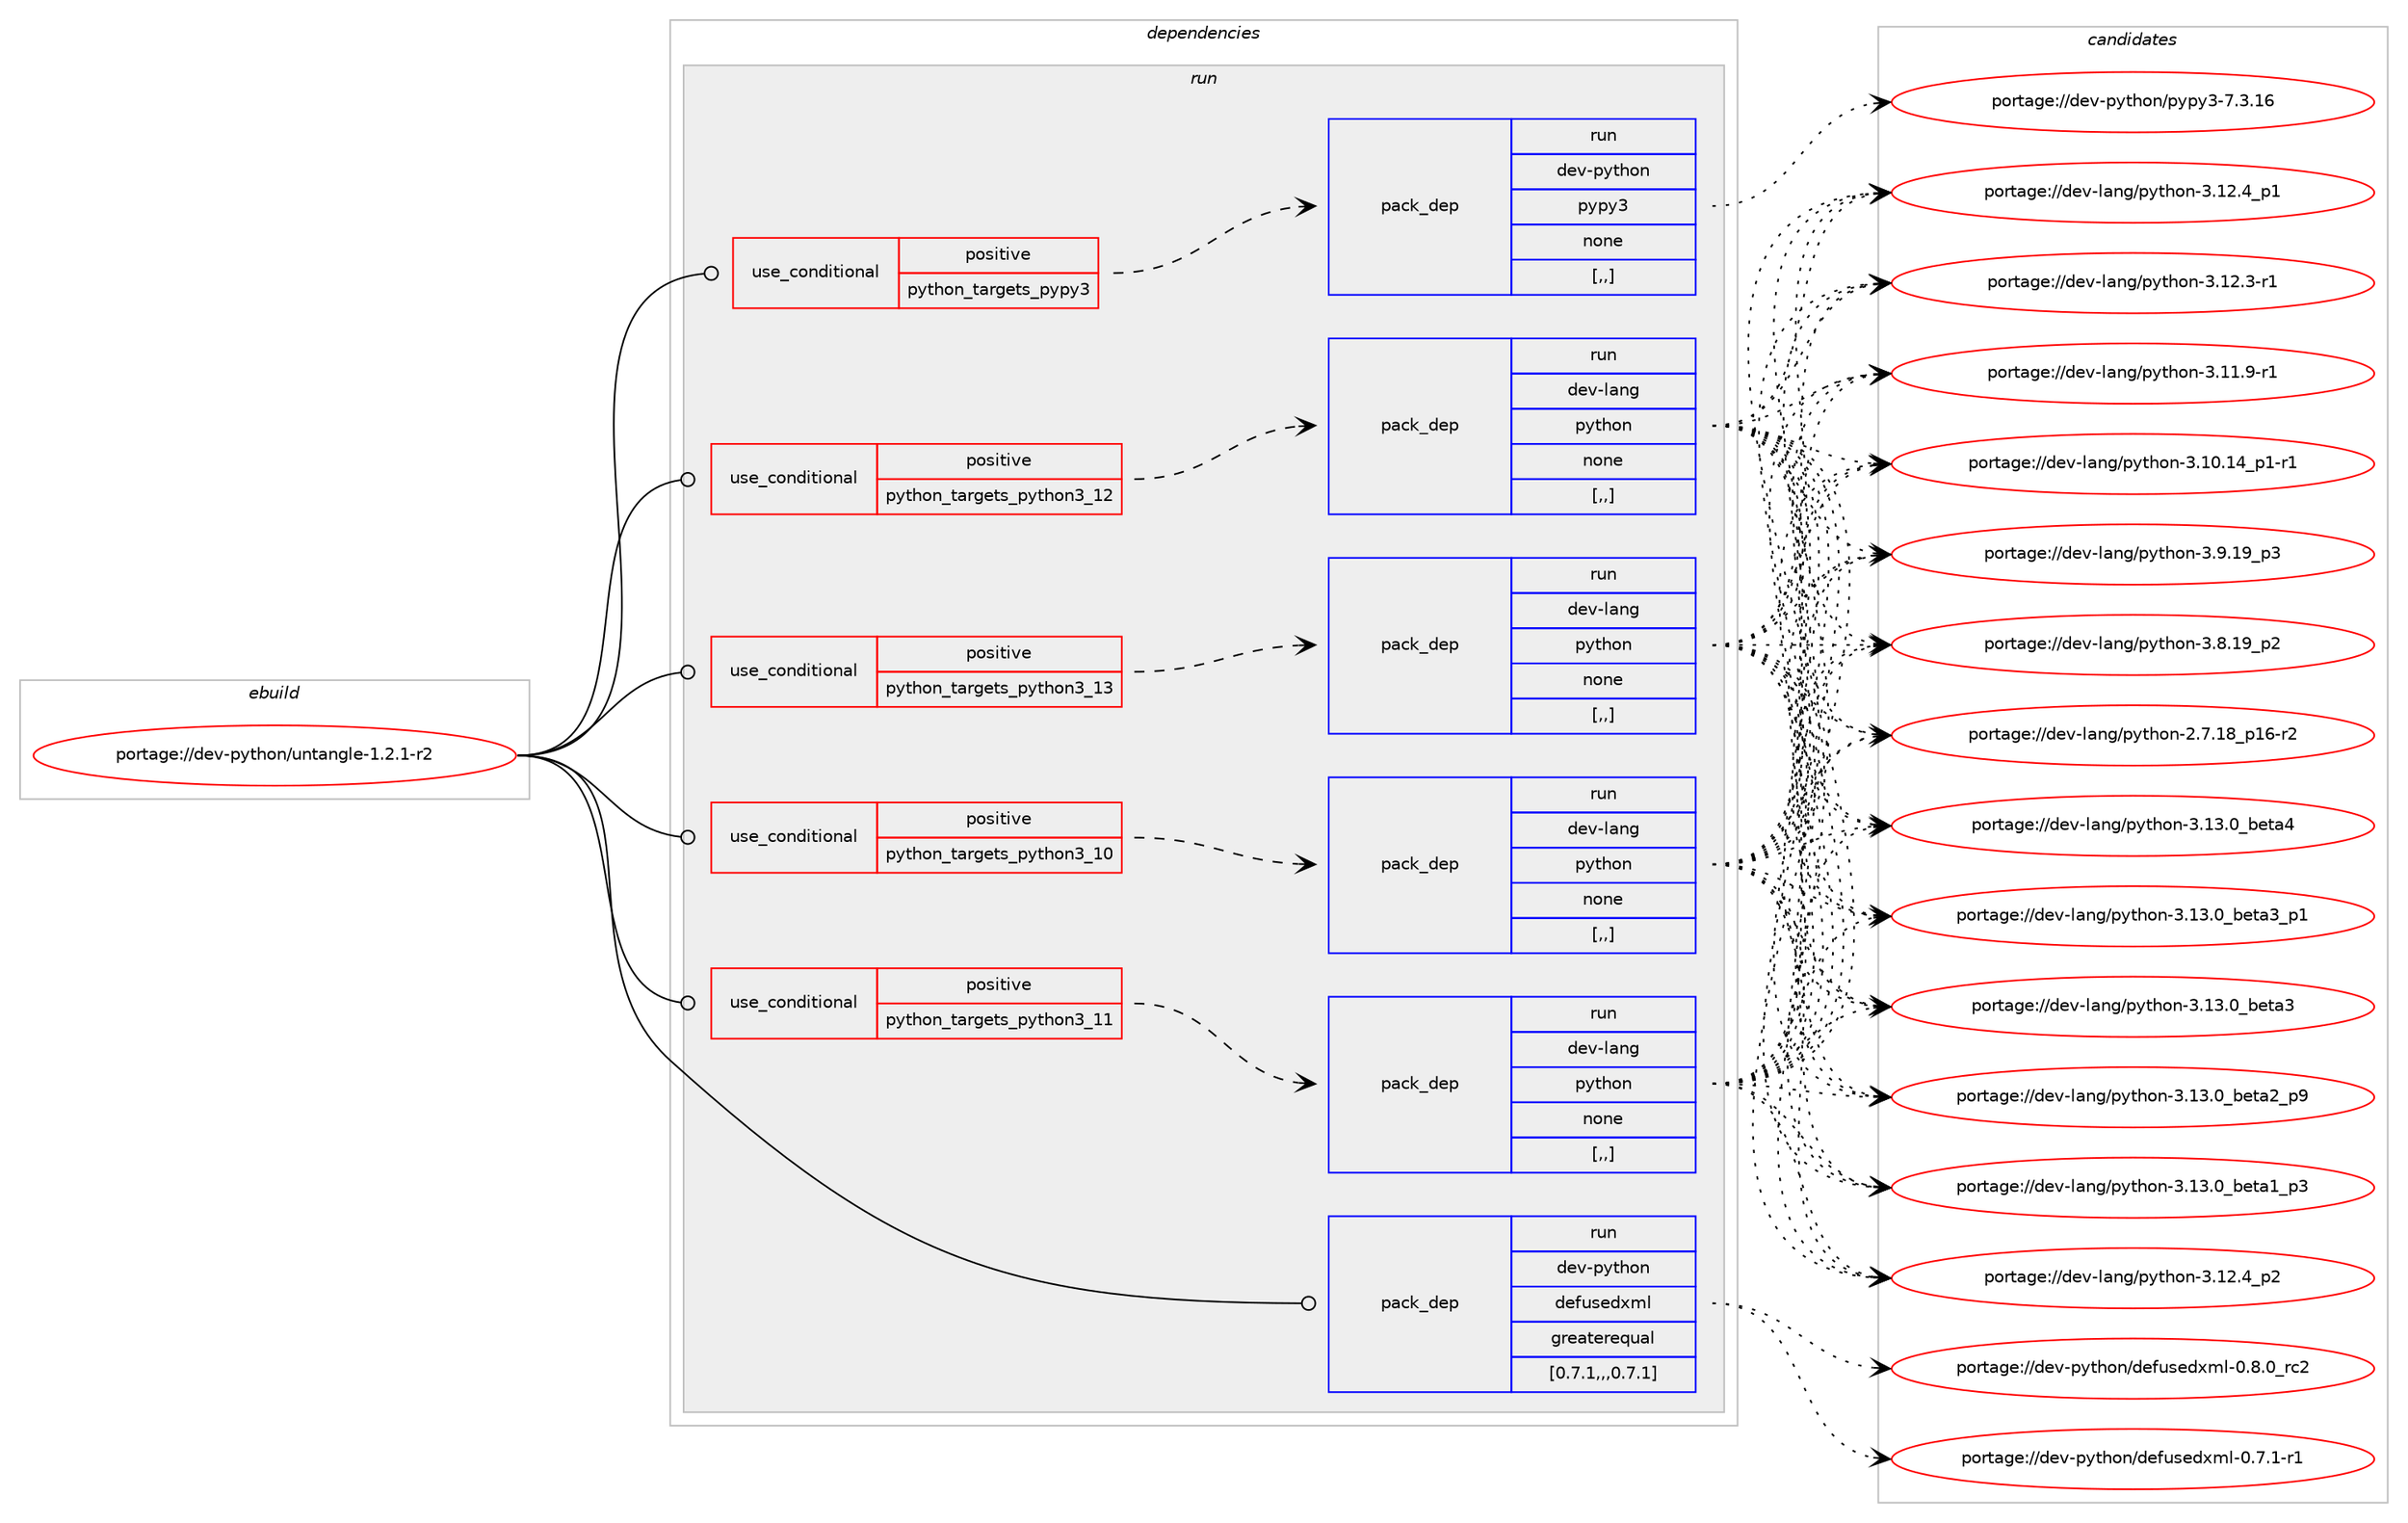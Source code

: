 digraph prolog {

# *************
# Graph options
# *************

newrank=true;
concentrate=true;
compound=true;
graph [rankdir=LR,fontname=Helvetica,fontsize=10,ranksep=1.5];#, ranksep=2.5, nodesep=0.2];
edge  [arrowhead=vee];
node  [fontname=Helvetica,fontsize=10];

# **********
# The ebuild
# **********

subgraph cluster_leftcol {
color=gray;
label=<<i>ebuild</i>>;
id [label="portage://dev-python/untangle-1.2.1-r2", color=red, width=4, href="../dev-python/untangle-1.2.1-r2.svg"];
}

# ****************
# The dependencies
# ****************

subgraph cluster_midcol {
color=gray;
label=<<i>dependencies</i>>;
subgraph cluster_compile {
fillcolor="#eeeeee";
style=filled;
label=<<i>compile</i>>;
}
subgraph cluster_compileandrun {
fillcolor="#eeeeee";
style=filled;
label=<<i>compile and run</i>>;
}
subgraph cluster_run {
fillcolor="#eeeeee";
style=filled;
label=<<i>run</i>>;
subgraph cond40977 {
dependency166974 [label=<<TABLE BORDER="0" CELLBORDER="1" CELLSPACING="0" CELLPADDING="4"><TR><TD ROWSPAN="3" CELLPADDING="10">use_conditional</TD></TR><TR><TD>positive</TD></TR><TR><TD>python_targets_pypy3</TD></TR></TABLE>>, shape=none, color=red];
subgraph pack124724 {
dependency166975 [label=<<TABLE BORDER="0" CELLBORDER="1" CELLSPACING="0" CELLPADDING="4" WIDTH="220"><TR><TD ROWSPAN="6" CELLPADDING="30">pack_dep</TD></TR><TR><TD WIDTH="110">run</TD></TR><TR><TD>dev-python</TD></TR><TR><TD>pypy3</TD></TR><TR><TD>none</TD></TR><TR><TD>[,,]</TD></TR></TABLE>>, shape=none, color=blue];
}
dependency166974:e -> dependency166975:w [weight=20,style="dashed",arrowhead="vee"];
}
id:e -> dependency166974:w [weight=20,style="solid",arrowhead="odot"];
subgraph cond40978 {
dependency166976 [label=<<TABLE BORDER="0" CELLBORDER="1" CELLSPACING="0" CELLPADDING="4"><TR><TD ROWSPAN="3" CELLPADDING="10">use_conditional</TD></TR><TR><TD>positive</TD></TR><TR><TD>python_targets_python3_10</TD></TR></TABLE>>, shape=none, color=red];
subgraph pack124725 {
dependency166977 [label=<<TABLE BORDER="0" CELLBORDER="1" CELLSPACING="0" CELLPADDING="4" WIDTH="220"><TR><TD ROWSPAN="6" CELLPADDING="30">pack_dep</TD></TR><TR><TD WIDTH="110">run</TD></TR><TR><TD>dev-lang</TD></TR><TR><TD>python</TD></TR><TR><TD>none</TD></TR><TR><TD>[,,]</TD></TR></TABLE>>, shape=none, color=blue];
}
dependency166976:e -> dependency166977:w [weight=20,style="dashed",arrowhead="vee"];
}
id:e -> dependency166976:w [weight=20,style="solid",arrowhead="odot"];
subgraph cond40979 {
dependency166978 [label=<<TABLE BORDER="0" CELLBORDER="1" CELLSPACING="0" CELLPADDING="4"><TR><TD ROWSPAN="3" CELLPADDING="10">use_conditional</TD></TR><TR><TD>positive</TD></TR><TR><TD>python_targets_python3_11</TD></TR></TABLE>>, shape=none, color=red];
subgraph pack124726 {
dependency166979 [label=<<TABLE BORDER="0" CELLBORDER="1" CELLSPACING="0" CELLPADDING="4" WIDTH="220"><TR><TD ROWSPAN="6" CELLPADDING="30">pack_dep</TD></TR><TR><TD WIDTH="110">run</TD></TR><TR><TD>dev-lang</TD></TR><TR><TD>python</TD></TR><TR><TD>none</TD></TR><TR><TD>[,,]</TD></TR></TABLE>>, shape=none, color=blue];
}
dependency166978:e -> dependency166979:w [weight=20,style="dashed",arrowhead="vee"];
}
id:e -> dependency166978:w [weight=20,style="solid",arrowhead="odot"];
subgraph cond40980 {
dependency166980 [label=<<TABLE BORDER="0" CELLBORDER="1" CELLSPACING="0" CELLPADDING="4"><TR><TD ROWSPAN="3" CELLPADDING="10">use_conditional</TD></TR><TR><TD>positive</TD></TR><TR><TD>python_targets_python3_12</TD></TR></TABLE>>, shape=none, color=red];
subgraph pack124727 {
dependency166981 [label=<<TABLE BORDER="0" CELLBORDER="1" CELLSPACING="0" CELLPADDING="4" WIDTH="220"><TR><TD ROWSPAN="6" CELLPADDING="30">pack_dep</TD></TR><TR><TD WIDTH="110">run</TD></TR><TR><TD>dev-lang</TD></TR><TR><TD>python</TD></TR><TR><TD>none</TD></TR><TR><TD>[,,]</TD></TR></TABLE>>, shape=none, color=blue];
}
dependency166980:e -> dependency166981:w [weight=20,style="dashed",arrowhead="vee"];
}
id:e -> dependency166980:w [weight=20,style="solid",arrowhead="odot"];
subgraph cond40981 {
dependency166982 [label=<<TABLE BORDER="0" CELLBORDER="1" CELLSPACING="0" CELLPADDING="4"><TR><TD ROWSPAN="3" CELLPADDING="10">use_conditional</TD></TR><TR><TD>positive</TD></TR><TR><TD>python_targets_python3_13</TD></TR></TABLE>>, shape=none, color=red];
subgraph pack124728 {
dependency166983 [label=<<TABLE BORDER="0" CELLBORDER="1" CELLSPACING="0" CELLPADDING="4" WIDTH="220"><TR><TD ROWSPAN="6" CELLPADDING="30">pack_dep</TD></TR><TR><TD WIDTH="110">run</TD></TR><TR><TD>dev-lang</TD></TR><TR><TD>python</TD></TR><TR><TD>none</TD></TR><TR><TD>[,,]</TD></TR></TABLE>>, shape=none, color=blue];
}
dependency166982:e -> dependency166983:w [weight=20,style="dashed",arrowhead="vee"];
}
id:e -> dependency166982:w [weight=20,style="solid",arrowhead="odot"];
subgraph pack124729 {
dependency166984 [label=<<TABLE BORDER="0" CELLBORDER="1" CELLSPACING="0" CELLPADDING="4" WIDTH="220"><TR><TD ROWSPAN="6" CELLPADDING="30">pack_dep</TD></TR><TR><TD WIDTH="110">run</TD></TR><TR><TD>dev-python</TD></TR><TR><TD>defusedxml</TD></TR><TR><TD>greaterequal</TD></TR><TR><TD>[0.7.1,,,0.7.1]</TD></TR></TABLE>>, shape=none, color=blue];
}
id:e -> dependency166984:w [weight=20,style="solid",arrowhead="odot"];
}
}

# **************
# The candidates
# **************

subgraph cluster_choices {
rank=same;
color=gray;
label=<<i>candidates</i>>;

subgraph choice124724 {
color=black;
nodesep=1;
choice10010111845112121116104111110471121211121215145554651464954 [label="portage://dev-python/pypy3-7.3.16", color=red, width=4,href="../dev-python/pypy3-7.3.16.svg"];
dependency166975:e -> choice10010111845112121116104111110471121211121215145554651464954:w [style=dotted,weight="100"];
}
subgraph choice124725 {
color=black;
nodesep=1;
choice1001011184510897110103471121211161041111104551464951464895981011169752 [label="portage://dev-lang/python-3.13.0_beta4", color=red, width=4,href="../dev-lang/python-3.13.0_beta4.svg"];
choice10010111845108971101034711212111610411111045514649514648959810111697519511249 [label="portage://dev-lang/python-3.13.0_beta3_p1", color=red, width=4,href="../dev-lang/python-3.13.0_beta3_p1.svg"];
choice1001011184510897110103471121211161041111104551464951464895981011169751 [label="portage://dev-lang/python-3.13.0_beta3", color=red, width=4,href="../dev-lang/python-3.13.0_beta3.svg"];
choice10010111845108971101034711212111610411111045514649514648959810111697509511257 [label="portage://dev-lang/python-3.13.0_beta2_p9", color=red, width=4,href="../dev-lang/python-3.13.0_beta2_p9.svg"];
choice10010111845108971101034711212111610411111045514649514648959810111697499511251 [label="portage://dev-lang/python-3.13.0_beta1_p3", color=red, width=4,href="../dev-lang/python-3.13.0_beta1_p3.svg"];
choice100101118451089711010347112121116104111110455146495046529511250 [label="portage://dev-lang/python-3.12.4_p2", color=red, width=4,href="../dev-lang/python-3.12.4_p2.svg"];
choice100101118451089711010347112121116104111110455146495046529511249 [label="portage://dev-lang/python-3.12.4_p1", color=red, width=4,href="../dev-lang/python-3.12.4_p1.svg"];
choice100101118451089711010347112121116104111110455146495046514511449 [label="portage://dev-lang/python-3.12.3-r1", color=red, width=4,href="../dev-lang/python-3.12.3-r1.svg"];
choice100101118451089711010347112121116104111110455146494946574511449 [label="portage://dev-lang/python-3.11.9-r1", color=red, width=4,href="../dev-lang/python-3.11.9-r1.svg"];
choice100101118451089711010347112121116104111110455146494846495295112494511449 [label="portage://dev-lang/python-3.10.14_p1-r1", color=red, width=4,href="../dev-lang/python-3.10.14_p1-r1.svg"];
choice100101118451089711010347112121116104111110455146574649579511251 [label="portage://dev-lang/python-3.9.19_p3", color=red, width=4,href="../dev-lang/python-3.9.19_p3.svg"];
choice100101118451089711010347112121116104111110455146564649579511250 [label="portage://dev-lang/python-3.8.19_p2", color=red, width=4,href="../dev-lang/python-3.8.19_p2.svg"];
choice100101118451089711010347112121116104111110455046554649569511249544511450 [label="portage://dev-lang/python-2.7.18_p16-r2", color=red, width=4,href="../dev-lang/python-2.7.18_p16-r2.svg"];
dependency166977:e -> choice1001011184510897110103471121211161041111104551464951464895981011169752:w [style=dotted,weight="100"];
dependency166977:e -> choice10010111845108971101034711212111610411111045514649514648959810111697519511249:w [style=dotted,weight="100"];
dependency166977:e -> choice1001011184510897110103471121211161041111104551464951464895981011169751:w [style=dotted,weight="100"];
dependency166977:e -> choice10010111845108971101034711212111610411111045514649514648959810111697509511257:w [style=dotted,weight="100"];
dependency166977:e -> choice10010111845108971101034711212111610411111045514649514648959810111697499511251:w [style=dotted,weight="100"];
dependency166977:e -> choice100101118451089711010347112121116104111110455146495046529511250:w [style=dotted,weight="100"];
dependency166977:e -> choice100101118451089711010347112121116104111110455146495046529511249:w [style=dotted,weight="100"];
dependency166977:e -> choice100101118451089711010347112121116104111110455146495046514511449:w [style=dotted,weight="100"];
dependency166977:e -> choice100101118451089711010347112121116104111110455146494946574511449:w [style=dotted,weight="100"];
dependency166977:e -> choice100101118451089711010347112121116104111110455146494846495295112494511449:w [style=dotted,weight="100"];
dependency166977:e -> choice100101118451089711010347112121116104111110455146574649579511251:w [style=dotted,weight="100"];
dependency166977:e -> choice100101118451089711010347112121116104111110455146564649579511250:w [style=dotted,weight="100"];
dependency166977:e -> choice100101118451089711010347112121116104111110455046554649569511249544511450:w [style=dotted,weight="100"];
}
subgraph choice124726 {
color=black;
nodesep=1;
choice1001011184510897110103471121211161041111104551464951464895981011169752 [label="portage://dev-lang/python-3.13.0_beta4", color=red, width=4,href="../dev-lang/python-3.13.0_beta4.svg"];
choice10010111845108971101034711212111610411111045514649514648959810111697519511249 [label="portage://dev-lang/python-3.13.0_beta3_p1", color=red, width=4,href="../dev-lang/python-3.13.0_beta3_p1.svg"];
choice1001011184510897110103471121211161041111104551464951464895981011169751 [label="portage://dev-lang/python-3.13.0_beta3", color=red, width=4,href="../dev-lang/python-3.13.0_beta3.svg"];
choice10010111845108971101034711212111610411111045514649514648959810111697509511257 [label="portage://dev-lang/python-3.13.0_beta2_p9", color=red, width=4,href="../dev-lang/python-3.13.0_beta2_p9.svg"];
choice10010111845108971101034711212111610411111045514649514648959810111697499511251 [label="portage://dev-lang/python-3.13.0_beta1_p3", color=red, width=4,href="../dev-lang/python-3.13.0_beta1_p3.svg"];
choice100101118451089711010347112121116104111110455146495046529511250 [label="portage://dev-lang/python-3.12.4_p2", color=red, width=4,href="../dev-lang/python-3.12.4_p2.svg"];
choice100101118451089711010347112121116104111110455146495046529511249 [label="portage://dev-lang/python-3.12.4_p1", color=red, width=4,href="../dev-lang/python-3.12.4_p1.svg"];
choice100101118451089711010347112121116104111110455146495046514511449 [label="portage://dev-lang/python-3.12.3-r1", color=red, width=4,href="../dev-lang/python-3.12.3-r1.svg"];
choice100101118451089711010347112121116104111110455146494946574511449 [label="portage://dev-lang/python-3.11.9-r1", color=red, width=4,href="../dev-lang/python-3.11.9-r1.svg"];
choice100101118451089711010347112121116104111110455146494846495295112494511449 [label="portage://dev-lang/python-3.10.14_p1-r1", color=red, width=4,href="../dev-lang/python-3.10.14_p1-r1.svg"];
choice100101118451089711010347112121116104111110455146574649579511251 [label="portage://dev-lang/python-3.9.19_p3", color=red, width=4,href="../dev-lang/python-3.9.19_p3.svg"];
choice100101118451089711010347112121116104111110455146564649579511250 [label="portage://dev-lang/python-3.8.19_p2", color=red, width=4,href="../dev-lang/python-3.8.19_p2.svg"];
choice100101118451089711010347112121116104111110455046554649569511249544511450 [label="portage://dev-lang/python-2.7.18_p16-r2", color=red, width=4,href="../dev-lang/python-2.7.18_p16-r2.svg"];
dependency166979:e -> choice1001011184510897110103471121211161041111104551464951464895981011169752:w [style=dotted,weight="100"];
dependency166979:e -> choice10010111845108971101034711212111610411111045514649514648959810111697519511249:w [style=dotted,weight="100"];
dependency166979:e -> choice1001011184510897110103471121211161041111104551464951464895981011169751:w [style=dotted,weight="100"];
dependency166979:e -> choice10010111845108971101034711212111610411111045514649514648959810111697509511257:w [style=dotted,weight="100"];
dependency166979:e -> choice10010111845108971101034711212111610411111045514649514648959810111697499511251:w [style=dotted,weight="100"];
dependency166979:e -> choice100101118451089711010347112121116104111110455146495046529511250:w [style=dotted,weight="100"];
dependency166979:e -> choice100101118451089711010347112121116104111110455146495046529511249:w [style=dotted,weight="100"];
dependency166979:e -> choice100101118451089711010347112121116104111110455146495046514511449:w [style=dotted,weight="100"];
dependency166979:e -> choice100101118451089711010347112121116104111110455146494946574511449:w [style=dotted,weight="100"];
dependency166979:e -> choice100101118451089711010347112121116104111110455146494846495295112494511449:w [style=dotted,weight="100"];
dependency166979:e -> choice100101118451089711010347112121116104111110455146574649579511251:w [style=dotted,weight="100"];
dependency166979:e -> choice100101118451089711010347112121116104111110455146564649579511250:w [style=dotted,weight="100"];
dependency166979:e -> choice100101118451089711010347112121116104111110455046554649569511249544511450:w [style=dotted,weight="100"];
}
subgraph choice124727 {
color=black;
nodesep=1;
choice1001011184510897110103471121211161041111104551464951464895981011169752 [label="portage://dev-lang/python-3.13.0_beta4", color=red, width=4,href="../dev-lang/python-3.13.0_beta4.svg"];
choice10010111845108971101034711212111610411111045514649514648959810111697519511249 [label="portage://dev-lang/python-3.13.0_beta3_p1", color=red, width=4,href="../dev-lang/python-3.13.0_beta3_p1.svg"];
choice1001011184510897110103471121211161041111104551464951464895981011169751 [label="portage://dev-lang/python-3.13.0_beta3", color=red, width=4,href="../dev-lang/python-3.13.0_beta3.svg"];
choice10010111845108971101034711212111610411111045514649514648959810111697509511257 [label="portage://dev-lang/python-3.13.0_beta2_p9", color=red, width=4,href="../dev-lang/python-3.13.0_beta2_p9.svg"];
choice10010111845108971101034711212111610411111045514649514648959810111697499511251 [label="portage://dev-lang/python-3.13.0_beta1_p3", color=red, width=4,href="../dev-lang/python-3.13.0_beta1_p3.svg"];
choice100101118451089711010347112121116104111110455146495046529511250 [label="portage://dev-lang/python-3.12.4_p2", color=red, width=4,href="../dev-lang/python-3.12.4_p2.svg"];
choice100101118451089711010347112121116104111110455146495046529511249 [label="portage://dev-lang/python-3.12.4_p1", color=red, width=4,href="../dev-lang/python-3.12.4_p1.svg"];
choice100101118451089711010347112121116104111110455146495046514511449 [label="portage://dev-lang/python-3.12.3-r1", color=red, width=4,href="../dev-lang/python-3.12.3-r1.svg"];
choice100101118451089711010347112121116104111110455146494946574511449 [label="portage://dev-lang/python-3.11.9-r1", color=red, width=4,href="../dev-lang/python-3.11.9-r1.svg"];
choice100101118451089711010347112121116104111110455146494846495295112494511449 [label="portage://dev-lang/python-3.10.14_p1-r1", color=red, width=4,href="../dev-lang/python-3.10.14_p1-r1.svg"];
choice100101118451089711010347112121116104111110455146574649579511251 [label="portage://dev-lang/python-3.9.19_p3", color=red, width=4,href="../dev-lang/python-3.9.19_p3.svg"];
choice100101118451089711010347112121116104111110455146564649579511250 [label="portage://dev-lang/python-3.8.19_p2", color=red, width=4,href="../dev-lang/python-3.8.19_p2.svg"];
choice100101118451089711010347112121116104111110455046554649569511249544511450 [label="portage://dev-lang/python-2.7.18_p16-r2", color=red, width=4,href="../dev-lang/python-2.7.18_p16-r2.svg"];
dependency166981:e -> choice1001011184510897110103471121211161041111104551464951464895981011169752:w [style=dotted,weight="100"];
dependency166981:e -> choice10010111845108971101034711212111610411111045514649514648959810111697519511249:w [style=dotted,weight="100"];
dependency166981:e -> choice1001011184510897110103471121211161041111104551464951464895981011169751:w [style=dotted,weight="100"];
dependency166981:e -> choice10010111845108971101034711212111610411111045514649514648959810111697509511257:w [style=dotted,weight="100"];
dependency166981:e -> choice10010111845108971101034711212111610411111045514649514648959810111697499511251:w [style=dotted,weight="100"];
dependency166981:e -> choice100101118451089711010347112121116104111110455146495046529511250:w [style=dotted,weight="100"];
dependency166981:e -> choice100101118451089711010347112121116104111110455146495046529511249:w [style=dotted,weight="100"];
dependency166981:e -> choice100101118451089711010347112121116104111110455146495046514511449:w [style=dotted,weight="100"];
dependency166981:e -> choice100101118451089711010347112121116104111110455146494946574511449:w [style=dotted,weight="100"];
dependency166981:e -> choice100101118451089711010347112121116104111110455146494846495295112494511449:w [style=dotted,weight="100"];
dependency166981:e -> choice100101118451089711010347112121116104111110455146574649579511251:w [style=dotted,weight="100"];
dependency166981:e -> choice100101118451089711010347112121116104111110455146564649579511250:w [style=dotted,weight="100"];
dependency166981:e -> choice100101118451089711010347112121116104111110455046554649569511249544511450:w [style=dotted,weight="100"];
}
subgraph choice124728 {
color=black;
nodesep=1;
choice1001011184510897110103471121211161041111104551464951464895981011169752 [label="portage://dev-lang/python-3.13.0_beta4", color=red, width=4,href="../dev-lang/python-3.13.0_beta4.svg"];
choice10010111845108971101034711212111610411111045514649514648959810111697519511249 [label="portage://dev-lang/python-3.13.0_beta3_p1", color=red, width=4,href="../dev-lang/python-3.13.0_beta3_p1.svg"];
choice1001011184510897110103471121211161041111104551464951464895981011169751 [label="portage://dev-lang/python-3.13.0_beta3", color=red, width=4,href="../dev-lang/python-3.13.0_beta3.svg"];
choice10010111845108971101034711212111610411111045514649514648959810111697509511257 [label="portage://dev-lang/python-3.13.0_beta2_p9", color=red, width=4,href="../dev-lang/python-3.13.0_beta2_p9.svg"];
choice10010111845108971101034711212111610411111045514649514648959810111697499511251 [label="portage://dev-lang/python-3.13.0_beta1_p3", color=red, width=4,href="../dev-lang/python-3.13.0_beta1_p3.svg"];
choice100101118451089711010347112121116104111110455146495046529511250 [label="portage://dev-lang/python-3.12.4_p2", color=red, width=4,href="../dev-lang/python-3.12.4_p2.svg"];
choice100101118451089711010347112121116104111110455146495046529511249 [label="portage://dev-lang/python-3.12.4_p1", color=red, width=4,href="../dev-lang/python-3.12.4_p1.svg"];
choice100101118451089711010347112121116104111110455146495046514511449 [label="portage://dev-lang/python-3.12.3-r1", color=red, width=4,href="../dev-lang/python-3.12.3-r1.svg"];
choice100101118451089711010347112121116104111110455146494946574511449 [label="portage://dev-lang/python-3.11.9-r1", color=red, width=4,href="../dev-lang/python-3.11.9-r1.svg"];
choice100101118451089711010347112121116104111110455146494846495295112494511449 [label="portage://dev-lang/python-3.10.14_p1-r1", color=red, width=4,href="../dev-lang/python-3.10.14_p1-r1.svg"];
choice100101118451089711010347112121116104111110455146574649579511251 [label="portage://dev-lang/python-3.9.19_p3", color=red, width=4,href="../dev-lang/python-3.9.19_p3.svg"];
choice100101118451089711010347112121116104111110455146564649579511250 [label="portage://dev-lang/python-3.8.19_p2", color=red, width=4,href="../dev-lang/python-3.8.19_p2.svg"];
choice100101118451089711010347112121116104111110455046554649569511249544511450 [label="portage://dev-lang/python-2.7.18_p16-r2", color=red, width=4,href="../dev-lang/python-2.7.18_p16-r2.svg"];
dependency166983:e -> choice1001011184510897110103471121211161041111104551464951464895981011169752:w [style=dotted,weight="100"];
dependency166983:e -> choice10010111845108971101034711212111610411111045514649514648959810111697519511249:w [style=dotted,weight="100"];
dependency166983:e -> choice1001011184510897110103471121211161041111104551464951464895981011169751:w [style=dotted,weight="100"];
dependency166983:e -> choice10010111845108971101034711212111610411111045514649514648959810111697509511257:w [style=dotted,weight="100"];
dependency166983:e -> choice10010111845108971101034711212111610411111045514649514648959810111697499511251:w [style=dotted,weight="100"];
dependency166983:e -> choice100101118451089711010347112121116104111110455146495046529511250:w [style=dotted,weight="100"];
dependency166983:e -> choice100101118451089711010347112121116104111110455146495046529511249:w [style=dotted,weight="100"];
dependency166983:e -> choice100101118451089711010347112121116104111110455146495046514511449:w [style=dotted,weight="100"];
dependency166983:e -> choice100101118451089711010347112121116104111110455146494946574511449:w [style=dotted,weight="100"];
dependency166983:e -> choice100101118451089711010347112121116104111110455146494846495295112494511449:w [style=dotted,weight="100"];
dependency166983:e -> choice100101118451089711010347112121116104111110455146574649579511251:w [style=dotted,weight="100"];
dependency166983:e -> choice100101118451089711010347112121116104111110455146564649579511250:w [style=dotted,weight="100"];
dependency166983:e -> choice100101118451089711010347112121116104111110455046554649569511249544511450:w [style=dotted,weight="100"];
}
subgraph choice124729 {
color=black;
nodesep=1;
choice1001011184511212111610411111047100101102117115101100120109108454846564648951149950 [label="portage://dev-python/defusedxml-0.8.0_rc2", color=red, width=4,href="../dev-python/defusedxml-0.8.0_rc2.svg"];
choice10010111845112121116104111110471001011021171151011001201091084548465546494511449 [label="portage://dev-python/defusedxml-0.7.1-r1", color=red, width=4,href="../dev-python/defusedxml-0.7.1-r1.svg"];
dependency166984:e -> choice1001011184511212111610411111047100101102117115101100120109108454846564648951149950:w [style=dotted,weight="100"];
dependency166984:e -> choice10010111845112121116104111110471001011021171151011001201091084548465546494511449:w [style=dotted,weight="100"];
}
}

}
